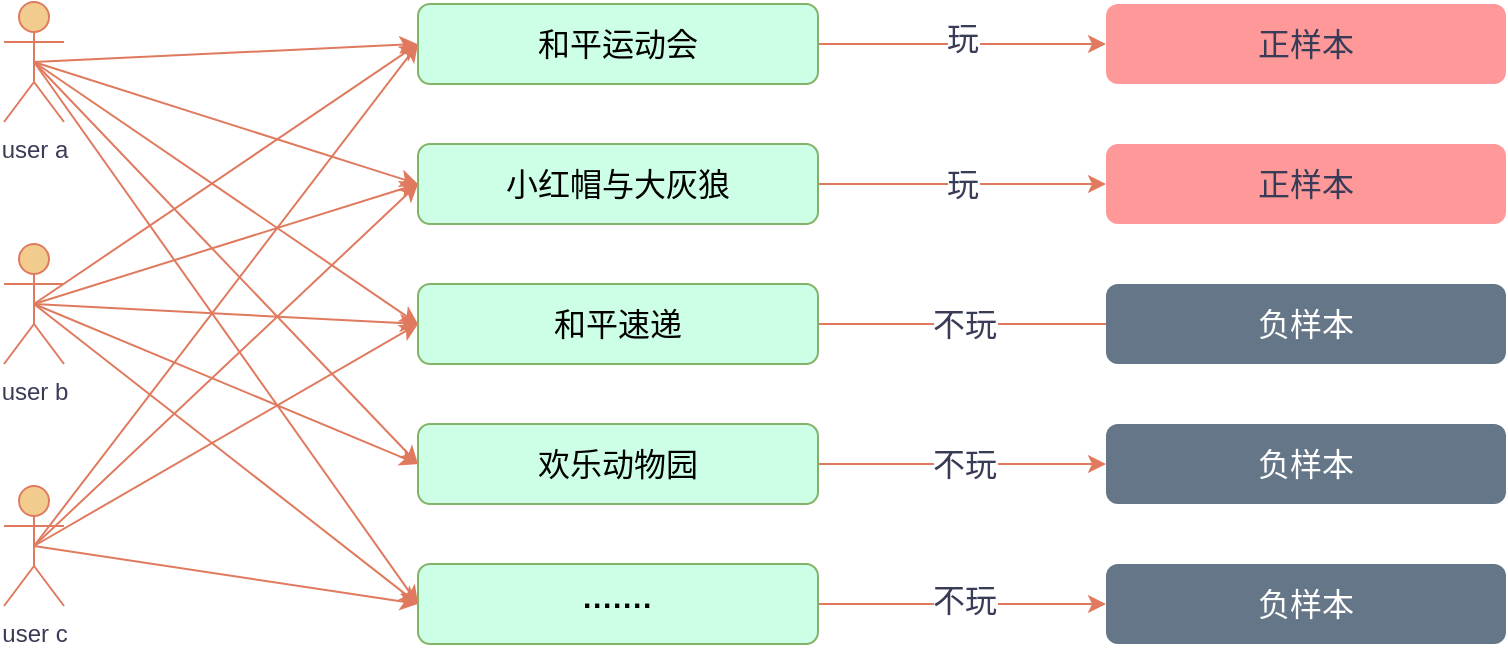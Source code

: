 <mxfile version="20.5.1" type="github">
  <diagram id="y-A_ISG4lFizXZdpQtcR" name="第 1 页">
    <mxGraphModel dx="2062" dy="1066" grid="0" gridSize="10" guides="1" tooltips="1" connect="1" arrows="1" fold="1" page="1" pageScale="1" pageWidth="1200" pageHeight="1600" background="none" math="0" shadow="0">
      <root>
        <mxCell id="0" />
        <mxCell id="1" parent="0" />
        <mxCell id="K_KpgMRiU6MxFApGMWev-11" style="rounded=0;orthogonalLoop=1;jettySize=auto;html=1;exitX=0.5;exitY=0.5;exitDx=0;exitDy=0;exitPerimeter=0;labelBackgroundColor=#F4F1DE;strokeColor=#E07A5F;fontColor=#393C56;" edge="1" parent="1" source="7luYfJCBtJ_mErZ8za0H-2">
          <mxGeometry relative="1" as="geometry">
            <mxPoint x="306.667" y="580" as="targetPoint" />
          </mxGeometry>
        </mxCell>
        <mxCell id="K_KpgMRiU6MxFApGMWev-12" style="edgeStyle=none;rounded=0;orthogonalLoop=1;jettySize=auto;html=1;exitX=0.5;exitY=0.5;exitDx=0;exitDy=0;exitPerimeter=0;entryX=0;entryY=0.5;entryDx=0;entryDy=0;labelBackgroundColor=#F4F1DE;strokeColor=#E07A5F;fontColor=#393C56;" edge="1" parent="1" source="7luYfJCBtJ_mErZ8za0H-2" target="7luYfJCBtJ_mErZ8za0H-16">
          <mxGeometry relative="1" as="geometry" />
        </mxCell>
        <mxCell id="K_KpgMRiU6MxFApGMWev-13" style="edgeStyle=none;rounded=0;orthogonalLoop=1;jettySize=auto;html=1;exitX=0.5;exitY=0.5;exitDx=0;exitDy=0;exitPerimeter=0;entryX=0;entryY=0.5;entryDx=0;entryDy=0;labelBackgroundColor=#F4F1DE;strokeColor=#E07A5F;fontColor=#393C56;" edge="1" parent="1" source="7luYfJCBtJ_mErZ8za0H-2" target="7luYfJCBtJ_mErZ8za0H-17">
          <mxGeometry relative="1" as="geometry" />
        </mxCell>
        <mxCell id="K_KpgMRiU6MxFApGMWev-14" style="edgeStyle=none;rounded=0;orthogonalLoop=1;jettySize=auto;html=1;exitX=0.5;exitY=0.5;exitDx=0;exitDy=0;exitPerimeter=0;entryX=0;entryY=0.5;entryDx=0;entryDy=0;labelBackgroundColor=#F4F1DE;strokeColor=#E07A5F;fontColor=#393C56;" edge="1" parent="1" source="7luYfJCBtJ_mErZ8za0H-2" target="7luYfJCBtJ_mErZ8za0H-18">
          <mxGeometry relative="1" as="geometry" />
        </mxCell>
        <mxCell id="K_KpgMRiU6MxFApGMWev-15" style="edgeStyle=none;rounded=0;orthogonalLoop=1;jettySize=auto;html=1;exitX=0.5;exitY=0.5;exitDx=0;exitDy=0;exitPerimeter=0;entryX=0;entryY=0.5;entryDx=0;entryDy=0;labelBackgroundColor=#F4F1DE;strokeColor=#E07A5F;fontColor=#393C56;" edge="1" parent="1" source="7luYfJCBtJ_mErZ8za0H-2" target="7luYfJCBtJ_mErZ8za0H-19">
          <mxGeometry relative="1" as="geometry" />
        </mxCell>
        <mxCell id="7luYfJCBtJ_mErZ8za0H-2" value="user a" style="shape=umlActor;verticalLabelPosition=bottom;verticalAlign=top;html=1;outlineConnect=0;fillColor=#F2CC8F;strokeColor=#E07A5F;fontColor=#393C56;" parent="1" vertex="1">
          <mxGeometry x="100" y="559" width="30" height="60" as="geometry" />
        </mxCell>
        <mxCell id="K_KpgMRiU6MxFApGMWev-16" style="edgeStyle=none;rounded=0;orthogonalLoop=1;jettySize=auto;html=1;exitX=0.5;exitY=0.5;exitDx=0;exitDy=0;exitPerimeter=0;entryX=0;entryY=0.5;entryDx=0;entryDy=0;labelBackgroundColor=#F4F1DE;strokeColor=#E07A5F;fontColor=#393C56;" edge="1" parent="1" source="7luYfJCBtJ_mErZ8za0H-11" target="7luYfJCBtJ_mErZ8za0H-14">
          <mxGeometry relative="1" as="geometry" />
        </mxCell>
        <mxCell id="K_KpgMRiU6MxFApGMWev-17" style="edgeStyle=none;rounded=0;orthogonalLoop=1;jettySize=auto;html=1;exitX=0.5;exitY=0.5;exitDx=0;exitDy=0;exitPerimeter=0;entryX=0;entryY=0.5;entryDx=0;entryDy=0;labelBackgroundColor=#F4F1DE;strokeColor=#E07A5F;fontColor=#393C56;" edge="1" parent="1" source="7luYfJCBtJ_mErZ8za0H-11" target="7luYfJCBtJ_mErZ8za0H-16">
          <mxGeometry relative="1" as="geometry" />
        </mxCell>
        <mxCell id="K_KpgMRiU6MxFApGMWev-18" style="edgeStyle=none;rounded=0;orthogonalLoop=1;jettySize=auto;html=1;exitX=0.5;exitY=0.5;exitDx=0;exitDy=0;exitPerimeter=0;entryX=0;entryY=0.5;entryDx=0;entryDy=0;labelBackgroundColor=#F4F1DE;strokeColor=#E07A5F;fontColor=#393C56;" edge="1" parent="1" source="7luYfJCBtJ_mErZ8za0H-11" target="7luYfJCBtJ_mErZ8za0H-17">
          <mxGeometry relative="1" as="geometry" />
        </mxCell>
        <mxCell id="K_KpgMRiU6MxFApGMWev-19" style="edgeStyle=none;rounded=0;orthogonalLoop=1;jettySize=auto;html=1;exitX=0.5;exitY=0.5;exitDx=0;exitDy=0;exitPerimeter=0;entryX=0;entryY=0.5;entryDx=0;entryDy=0;labelBackgroundColor=#F4F1DE;strokeColor=#E07A5F;fontColor=#393C56;" edge="1" parent="1" source="7luYfJCBtJ_mErZ8za0H-11" target="7luYfJCBtJ_mErZ8za0H-18">
          <mxGeometry relative="1" as="geometry" />
        </mxCell>
        <mxCell id="K_KpgMRiU6MxFApGMWev-20" style="edgeStyle=none;rounded=0;orthogonalLoop=1;jettySize=auto;html=1;exitX=0.5;exitY=0.5;exitDx=0;exitDy=0;exitPerimeter=0;entryX=0;entryY=0.5;entryDx=0;entryDy=0;labelBackgroundColor=#F4F1DE;strokeColor=#E07A5F;fontColor=#393C56;" edge="1" parent="1" source="7luYfJCBtJ_mErZ8za0H-11" target="7luYfJCBtJ_mErZ8za0H-19">
          <mxGeometry relative="1" as="geometry" />
        </mxCell>
        <mxCell id="7luYfJCBtJ_mErZ8za0H-11" value="user b" style="shape=umlActor;verticalLabelPosition=bottom;verticalAlign=top;html=1;outlineConnect=0;fillColor=#F2CC8F;strokeColor=#E07A5F;fontColor=#393C56;" parent="1" vertex="1">
          <mxGeometry x="100" y="680" width="30" height="60" as="geometry" />
        </mxCell>
        <mxCell id="K_KpgMRiU6MxFApGMWev-21" style="edgeStyle=none;rounded=0;orthogonalLoop=1;jettySize=auto;html=1;exitX=0.5;exitY=0.5;exitDx=0;exitDy=0;exitPerimeter=0;entryX=0;entryY=0.5;entryDx=0;entryDy=0;labelBackgroundColor=#F4F1DE;strokeColor=#E07A5F;fontColor=#393C56;" edge="1" parent="1" source="7luYfJCBtJ_mErZ8za0H-12" target="7luYfJCBtJ_mErZ8za0H-14">
          <mxGeometry relative="1" as="geometry" />
        </mxCell>
        <mxCell id="K_KpgMRiU6MxFApGMWev-22" style="edgeStyle=none;rounded=0;orthogonalLoop=1;jettySize=auto;html=1;exitX=0.5;exitY=0.5;exitDx=0;exitDy=0;exitPerimeter=0;entryX=0;entryY=0.5;entryDx=0;entryDy=0;labelBackgroundColor=#F4F1DE;strokeColor=#E07A5F;fontColor=#393C56;" edge="1" parent="1" source="7luYfJCBtJ_mErZ8za0H-12" target="7luYfJCBtJ_mErZ8za0H-16">
          <mxGeometry relative="1" as="geometry" />
        </mxCell>
        <mxCell id="K_KpgMRiU6MxFApGMWev-23" style="edgeStyle=none;rounded=0;orthogonalLoop=1;jettySize=auto;html=1;exitX=0.5;exitY=0.5;exitDx=0;exitDy=0;exitPerimeter=0;entryX=0;entryY=0.5;entryDx=0;entryDy=0;labelBackgroundColor=#F4F1DE;strokeColor=#E07A5F;fontColor=#393C56;" edge="1" parent="1" source="7luYfJCBtJ_mErZ8za0H-12" target="7luYfJCBtJ_mErZ8za0H-17">
          <mxGeometry relative="1" as="geometry" />
        </mxCell>
        <mxCell id="K_KpgMRiU6MxFApGMWev-24" style="edgeStyle=none;rounded=0;orthogonalLoop=1;jettySize=auto;html=1;exitX=0.5;exitY=0.5;exitDx=0;exitDy=0;exitPerimeter=0;entryX=0;entryY=0.5;entryDx=0;entryDy=0;labelBackgroundColor=#F4F1DE;strokeColor=#E07A5F;fontColor=#393C56;" edge="1" parent="1" source="7luYfJCBtJ_mErZ8za0H-12" target="7luYfJCBtJ_mErZ8za0H-19">
          <mxGeometry relative="1" as="geometry" />
        </mxCell>
        <mxCell id="7luYfJCBtJ_mErZ8za0H-12" value="user c" style="shape=umlActor;verticalLabelPosition=bottom;verticalAlign=top;html=1;outlineConnect=0;fillColor=#F2CC8F;strokeColor=#E07A5F;fontColor=#393C56;" parent="1" vertex="1">
          <mxGeometry x="100" y="801" width="30" height="60" as="geometry" />
        </mxCell>
        <mxCell id="K_KpgMRiU6MxFApGMWev-6" style="edgeStyle=orthogonalEdgeStyle;rounded=0;orthogonalLoop=1;jettySize=auto;html=1;exitX=1;exitY=0.5;exitDx=0;exitDy=0;entryX=0;entryY=0.5;entryDx=0;entryDy=0;labelBackgroundColor=#F4F1DE;strokeColor=#E07A5F;fontColor=#393C56;" edge="1" parent="1" source="7luYfJCBtJ_mErZ8za0H-14" target="K_KpgMRiU6MxFApGMWev-1">
          <mxGeometry relative="1" as="geometry" />
        </mxCell>
        <mxCell id="K_KpgMRiU6MxFApGMWev-25" value="玩" style="edgeLabel;html=1;align=center;verticalAlign=middle;resizable=0;points=[];labelBackgroundColor=#FFFFFF;fontColor=#393C56;fontSize=16;" vertex="1" connectable="0" parent="K_KpgMRiU6MxFApGMWev-6">
          <mxGeometry x="-0.196" y="3" relative="1" as="geometry">
            <mxPoint x="14" as="offset" />
          </mxGeometry>
        </mxCell>
        <mxCell id="7luYfJCBtJ_mErZ8za0H-14" value="&lt;font style=&quot;font-size: 16px;&quot;&gt;和平运动会&lt;/font&gt;" style="rounded=1;whiteSpace=wrap;html=1;labelBackgroundColor=none;fontSize=16;fillColor=#CCFFE6;strokeColor=#82b366;" parent="1" vertex="1">
          <mxGeometry x="307" y="560" width="200" height="40" as="geometry" />
        </mxCell>
        <mxCell id="K_KpgMRiU6MxFApGMWev-7" style="edgeStyle=orthogonalEdgeStyle;rounded=0;orthogonalLoop=1;jettySize=auto;html=1;exitX=1;exitY=0.5;exitDx=0;exitDy=0;entryX=0;entryY=0.5;entryDx=0;entryDy=0;labelBackgroundColor=#F4F1DE;strokeColor=#E07A5F;fontColor=#393C56;" edge="1" parent="1" source="7luYfJCBtJ_mErZ8za0H-16" target="K_KpgMRiU6MxFApGMWev-2">
          <mxGeometry relative="1" as="geometry" />
        </mxCell>
        <mxCell id="K_KpgMRiU6MxFApGMWev-26" value="玩" style="edgeLabel;html=1;align=center;verticalAlign=middle;resizable=0;points=[];labelBackgroundColor=#FFFFFF;fontColor=#393C56;fontSize=16;" vertex="1" connectable="0" parent="K_KpgMRiU6MxFApGMWev-7">
          <mxGeometry x="-0.137" y="1" relative="1" as="geometry">
            <mxPoint x="10" y="1" as="offset" />
          </mxGeometry>
        </mxCell>
        <mxCell id="7luYfJCBtJ_mErZ8za0H-16" value="&lt;font face=&quot;Microsoft YaHei&quot; style=&quot;font-size: 16px;&quot;&gt;小红帽与大灰狼&lt;/font&gt;" style="rounded=1;whiteSpace=wrap;html=1;labelBackgroundColor=none;fontSize=16;fillColor=#CCFFE6;strokeColor=#82b366;" parent="1" vertex="1">
          <mxGeometry x="307" y="630" width="200" height="40" as="geometry" />
        </mxCell>
        <mxCell id="K_KpgMRiU6MxFApGMWev-8" style="edgeStyle=orthogonalEdgeStyle;rounded=0;orthogonalLoop=1;jettySize=auto;html=1;exitX=1;exitY=0.5;exitDx=0;exitDy=0;labelBackgroundColor=#F4F1DE;strokeColor=#E07A5F;fontColor=#393C56;" edge="1" parent="1" source="7luYfJCBtJ_mErZ8za0H-17">
          <mxGeometry relative="1" as="geometry">
            <mxPoint x="676.667" y="720" as="targetPoint" />
            <Array as="points">
              <mxPoint x="569" y="720" />
              <mxPoint x="569" y="720" />
            </Array>
          </mxGeometry>
        </mxCell>
        <mxCell id="K_KpgMRiU6MxFApGMWev-27" value="不玩" style="edgeLabel;html=1;align=center;verticalAlign=middle;resizable=0;points=[];labelBackgroundColor=#FFFFFF;fontColor=#393C56;fontSize=16;" vertex="1" connectable="0" parent="K_KpgMRiU6MxFApGMWev-8">
          <mxGeometry x="-0.171" y="-3" relative="1" as="geometry">
            <mxPoint x="2" y="-3" as="offset" />
          </mxGeometry>
        </mxCell>
        <mxCell id="7luYfJCBtJ_mErZ8za0H-17" value="&lt;span style=&quot;font-family: &amp;quot;Microsoft YaHei&amp;quot;; font-size: 16px;&quot;&gt;和平速递&lt;/span&gt;" style="rounded=1;whiteSpace=wrap;html=1;labelBackgroundColor=none;fontSize=16;fillColor=#CCFFE6;strokeColor=#82b366;" parent="1" vertex="1">
          <mxGeometry x="307" y="700" width="200" height="40" as="geometry" />
        </mxCell>
        <mxCell id="K_KpgMRiU6MxFApGMWev-9" style="edgeStyle=orthogonalEdgeStyle;rounded=0;orthogonalLoop=1;jettySize=auto;html=1;exitX=1;exitY=0.5;exitDx=0;exitDy=0;entryX=0;entryY=0.5;entryDx=0;entryDy=0;labelBackgroundColor=#F4F1DE;strokeColor=#E07A5F;fontColor=#393C56;" edge="1" parent="1" source="7luYfJCBtJ_mErZ8za0H-18" target="K_KpgMRiU6MxFApGMWev-4">
          <mxGeometry relative="1" as="geometry" />
        </mxCell>
        <mxCell id="K_KpgMRiU6MxFApGMWev-28" value="不玩" style="edgeLabel;html=1;align=center;verticalAlign=middle;resizable=0;points=[];labelBackgroundColor=#FFFFFF;fontColor=#393C56;fontSize=16;" vertex="1" connectable="0" parent="K_KpgMRiU6MxFApGMWev-9">
          <mxGeometry x="-0.149" y="-2" relative="1" as="geometry">
            <mxPoint x="11" y="-2" as="offset" />
          </mxGeometry>
        </mxCell>
        <mxCell id="7luYfJCBtJ_mErZ8za0H-18" value="&lt;span style=&quot;font-family: &amp;quot;Microsoft YaHei&amp;quot;; font-size: 16px;&quot;&gt;欢乐动物园&lt;/span&gt;" style="rounded=1;whiteSpace=wrap;html=1;labelBackgroundColor=none;fontSize=16;fillColor=#CCFFE6;strokeColor=#82b366;" parent="1" vertex="1">
          <mxGeometry x="307" y="770" width="200" height="40" as="geometry" />
        </mxCell>
        <mxCell id="K_KpgMRiU6MxFApGMWev-10" style="edgeStyle=orthogonalEdgeStyle;rounded=0;orthogonalLoop=1;jettySize=auto;html=1;exitX=1;exitY=0.5;exitDx=0;exitDy=0;entryX=0;entryY=0.5;entryDx=0;entryDy=0;labelBackgroundColor=#F4F1DE;strokeColor=#E07A5F;fontColor=#393C56;" edge="1" parent="1" source="7luYfJCBtJ_mErZ8za0H-19" target="K_KpgMRiU6MxFApGMWev-5">
          <mxGeometry relative="1" as="geometry" />
        </mxCell>
        <mxCell id="K_KpgMRiU6MxFApGMWev-30" value="不玩" style="edgeLabel;html=1;align=center;verticalAlign=middle;resizable=0;points=[];labelBackgroundColor=#FFFFFF;fontColor=#393C56;fontSize=16;" vertex="1" connectable="0" parent="K_KpgMRiU6MxFApGMWev-10">
          <mxGeometry x="-0.149" y="2" relative="1" as="geometry">
            <mxPoint x="11" as="offset" />
          </mxGeometry>
        </mxCell>
        <mxCell id="7luYfJCBtJ_mErZ8za0H-19" value="·······" style="rounded=1;whiteSpace=wrap;html=1;fillColor=#CCFFE6;strokeColor=#82b366;fontSize=15;fontStyle=1" parent="1" vertex="1">
          <mxGeometry x="307" y="840" width="200" height="40" as="geometry" />
        </mxCell>
        <mxCell id="K_KpgMRiU6MxFApGMWev-1" value="正样本" style="rounded=1;whiteSpace=wrap;html=1;labelBackgroundColor=none;fontSize=16;fillColor=#FF9999;strokeColor=none;fontColor=#393C56;" vertex="1" parent="1">
          <mxGeometry x="651" y="560" width="200" height="40" as="geometry" />
        </mxCell>
        <mxCell id="K_KpgMRiU6MxFApGMWev-2" value="正样本" style="rounded=1;whiteSpace=wrap;html=1;labelBackgroundColor=none;fontSize=16;fillColor=#FF9999;strokeColor=none;fontColor=#393C56;" vertex="1" parent="1">
          <mxGeometry x="651" y="630" width="200" height="40" as="geometry" />
        </mxCell>
        <mxCell id="K_KpgMRiU6MxFApGMWev-3" value="负样本" style="rounded=1;whiteSpace=wrap;html=1;labelBackgroundColor=none;fontSize=16;fillColor=#647687;strokeColor=none;fontColor=#FFFFFF;" vertex="1" parent="1">
          <mxGeometry x="651" y="700" width="200" height="40" as="geometry" />
        </mxCell>
        <mxCell id="K_KpgMRiU6MxFApGMWev-4" value="负样本" style="rounded=1;whiteSpace=wrap;html=1;labelBackgroundColor=none;fontSize=16;fillColor=#647687;strokeColor=none;fontColor=#FFFFFF;" vertex="1" parent="1">
          <mxGeometry x="651" y="770" width="200" height="40" as="geometry" />
        </mxCell>
        <mxCell id="K_KpgMRiU6MxFApGMWev-5" value="&lt;span style=&quot;font-size: 16px; font-weight: 400;&quot;&gt;负样本&lt;/span&gt;" style="rounded=1;whiteSpace=wrap;html=1;fillColor=#647687;strokeColor=none;fontSize=15;fontColor=#FFFFFF;fontStyle=1" vertex="1" parent="1">
          <mxGeometry x="651" y="840" width="200" height="40" as="geometry" />
        </mxCell>
      </root>
    </mxGraphModel>
  </diagram>
</mxfile>
